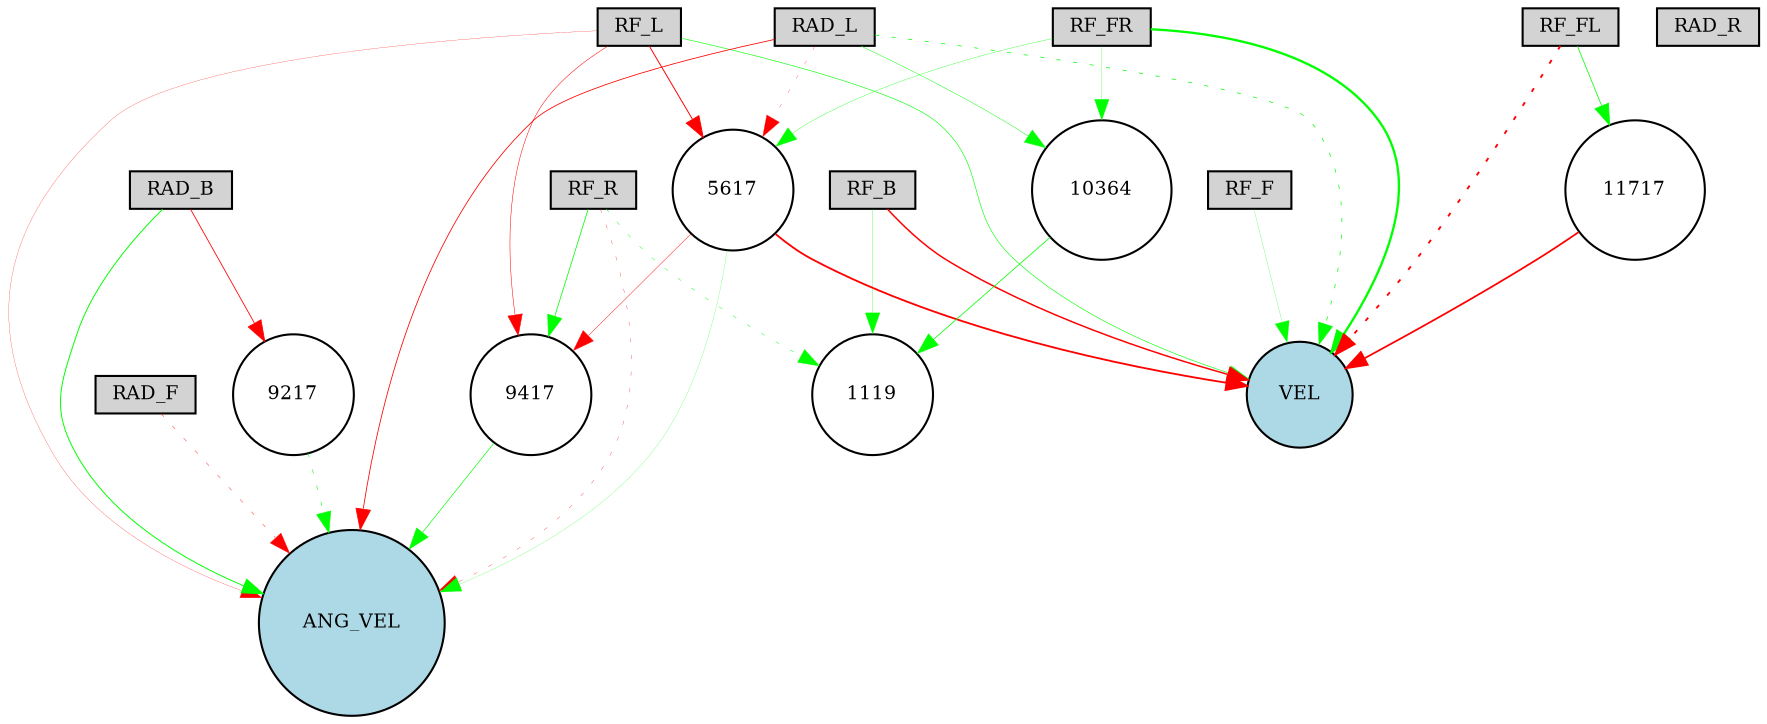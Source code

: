 digraph {
	node [fontsize=9 height=0.2 shape=circle width=0.2]
	RF_R [fillcolor=lightgray shape=box style=filled]
	RF_FR [fillcolor=lightgray shape=box style=filled]
	RF_F [fillcolor=lightgray shape=box style=filled]
	RF_FL [fillcolor=lightgray shape=box style=filled]
	RF_L [fillcolor=lightgray shape=box style=filled]
	RF_B [fillcolor=lightgray shape=box style=filled]
	RAD_F [fillcolor=lightgray shape=box style=filled]
	RAD_L [fillcolor=lightgray shape=box style=filled]
	RAD_B [fillcolor=lightgray shape=box style=filled]
	RAD_R [fillcolor=lightgray shape=box style=filled]
	ANG_VEL [fillcolor=lightblue style=filled]
	VEL [fillcolor=lightblue style=filled]
	9217 [fillcolor=white style=filled]
	11717 [fillcolor=white style=filled]
	9417 [fillcolor=white style=filled]
	5617 [fillcolor=white style=filled]
	10364 [fillcolor=white style=filled]
	1119 [fillcolor=white style=filled]
	RF_FL -> VEL [color=red penwidth=0.9008163194073647 style=dotted]
	RF_FR -> VEL [color=green penwidth=1.1130810385794538 style=solid]
	RF_F -> VEL [color=green penwidth=0.11116194230162374 style=solid]
	RAD_L -> VEL [color=green penwidth=0.34620522120692154 style=dotted]
	RF_B -> VEL [color=red penwidth=0.713800030054892 style=solid]
	RAD_L -> ANG_VEL [color=red penwidth=0.38646212187943163 style=solid]
	RF_L -> VEL [color=green penwidth=0.29097102151463317 style=solid]
	RF_R -> 1119 [color=green penwidth=0.2048627659091661 style=dotted]
	RF_B -> 1119 [color=green penwidth=0.1401628948342732 style=solid]
	RF_R -> ANG_VEL [color=red penwidth=0.14870682159625354 style=dotted]
	RAD_F -> ANG_VEL [color=red penwidth=0.19278292028576827 style=dotted]
	RAD_B -> ANG_VEL [color=green penwidth=0.4657369978813597 style=solid]
	RF_L -> 5617 [color=red penwidth=0.46716011180977257 style=solid]
	5617 -> VEL [color=red penwidth=0.8793924566043729 style=solid]
	RF_FR -> 5617 [color=green penwidth=0.16352736098904186 style=solid]
	RF_L -> ANG_VEL [color=red penwidth=0.11657182804907834 style=solid]
	RAD_L -> 5617 [color=red penwidth=0.12996450641376683 style=dotted]
	RAD_B -> 9217 [color=red penwidth=0.4006096479146296 style=solid]
	9217 -> ANG_VEL [color=green penwidth=0.2792063689299166 style=dotted]
	RF_R -> 9417 [color=green penwidth=0.36736075342960817 style=solid]
	9417 -> ANG_VEL [color=green penwidth=0.3153272873135702 style=solid]
	5617 -> 9417 [color=red penwidth=0.2093852743577901 style=solid]
	10364 -> 1119 [color=green penwidth=0.36428293004413914 style=solid]
	RAD_L -> 10364 [color=green penwidth=0.21542013410421074 style=solid]
	5617 -> ANG_VEL [color=green penwidth=0.10033386884469243 style=solid]
	RF_L -> 9417 [color=red penwidth=0.24397795037174994 style=solid]
	RF_FR -> 10364 [color=green penwidth=0.12330736681048164 style=solid]
	RF_FL -> 11717 [color=green penwidth=0.3676405694022522 style=solid]
	11717 -> VEL [color=red penwidth=0.8453697324169395 style=solid]
}

